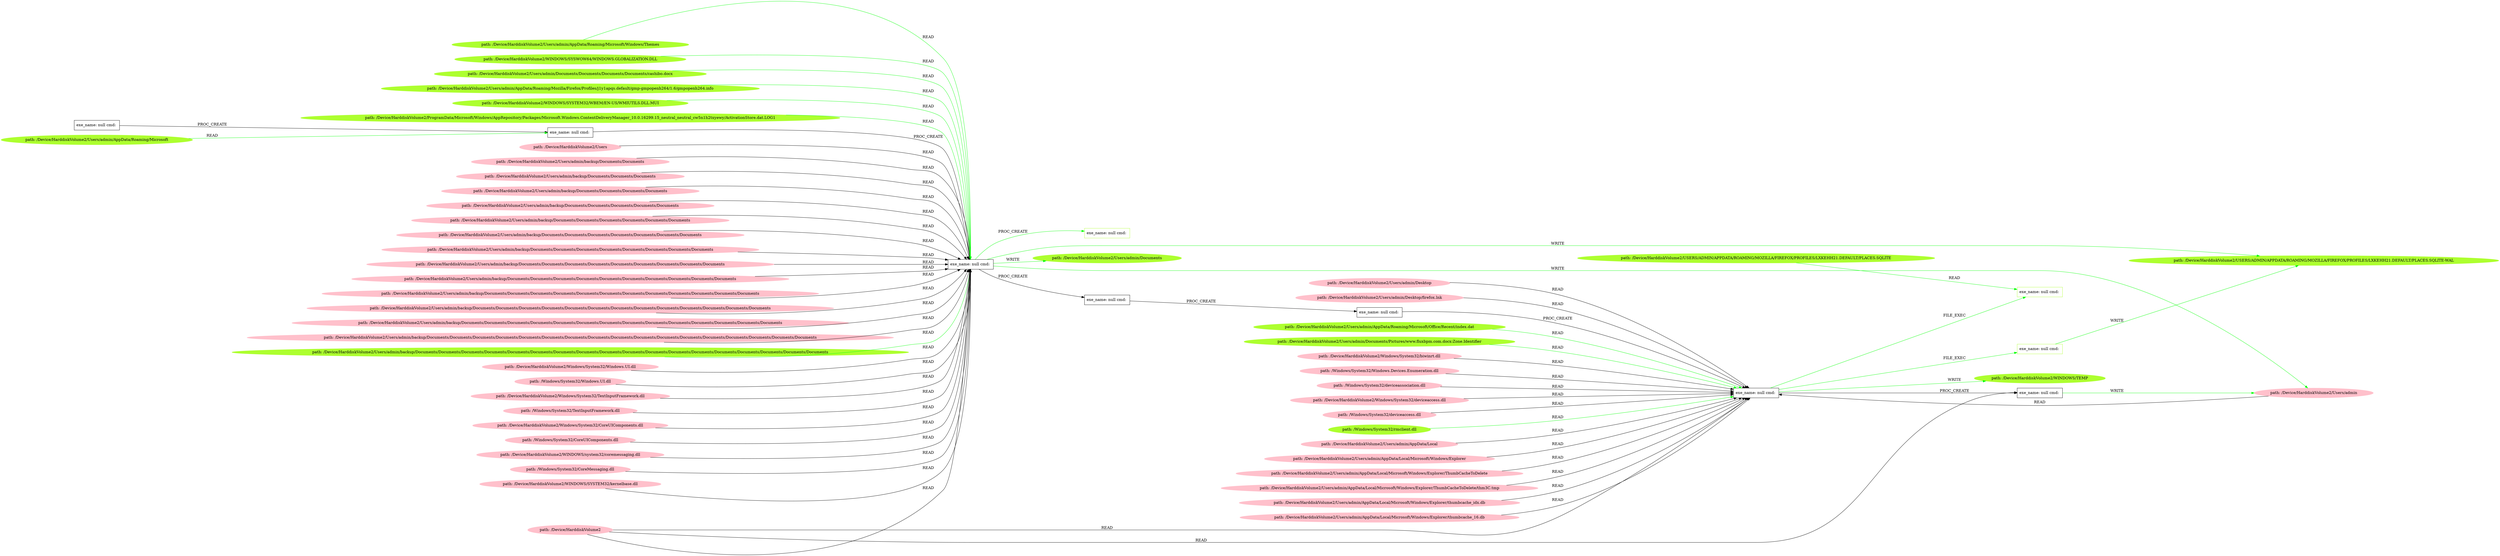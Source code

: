 digraph {
	rankdir=LR
	27 [label="exe_name: null cmd: " color=black shape=box style=solid]
	86 [label="exe_name: null cmd: " color=greenyellow shape=box style=solid]
	27 -> 86 [label=FILE_EXEC color=green]
	27 [label="exe_name: null cmd: " color=black shape=box style=solid]
	88 [label="exe_name: null cmd: " color=greenyellow shape=box style=solid]
	27 -> 88 [label=FILE_EXEC color=green]
	77 [label="path: /Device/HarddiskVolume2/WINDOWS/SYSTEM32/WBEM/EN-US/WMIUTILS.DLL.MUI" color=greenyellow shape=oval style=filled]
	15 [label="exe_name: null cmd: " color=black shape=box style=solid]
	77 -> 15 [label=READ color=green]
	72 [label="path: /Device/HarddiskVolume2/ProgramData/Microsoft/Windows/AppRepository/Packages/Microsoft.Windows.ContentDeliveryManager_10.0.16299.15_neutral_neutral_cw5n1h2txyewy/ActivationStore.dat.LOG1" color=greenyellow shape=oval style=filled]
	15 [label="exe_name: null cmd: " color=black shape=box style=solid]
	72 -> 15 [label=READ color=green]
	26 [label="exe_name: null cmd: " color=black shape=box style=solid]
	16 [label="exe_name: null cmd: " color=black shape=box style=solid]
	26 -> 16 [label=PROC_CREATE color=black]
	16 [label="exe_name: null cmd: " color=black shape=box style=solid]
	15 [label="exe_name: null cmd: " color=black shape=box style=solid]
	16 -> 15 [label=PROC_CREATE color=black]
	63 [label="path: /Device/HarddiskVolume2" color=pink shape=oval style=filled]
	15 [label="exe_name: null cmd: " color=black shape=box style=solid]
	63 -> 15 [label=READ color=black]
	61 [label="path: /Device/HarddiskVolume2/Users" color=pink shape=oval style=filled]
	15 [label="exe_name: null cmd: " color=black shape=box style=solid]
	61 -> 15 [label=READ color=black]
	49 [label="path: /Device/HarddiskVolume2/Users/admin/backup/Documents/Documents" color=pink shape=oval style=filled]
	15 [label="exe_name: null cmd: " color=black shape=box style=solid]
	49 -> 15 [label=READ color=black]
	50 [label="path: /Device/HarddiskVolume2/Users/admin/backup/Documents/Documents/Documents" color=pink shape=oval style=filled]
	15 [label="exe_name: null cmd: " color=black shape=box style=solid]
	50 -> 15 [label=READ color=black]
	38 [label="path: /Device/HarddiskVolume2/Users/admin/backup/Documents/Documents/Documents/Documents" color=pink shape=oval style=filled]
	15 [label="exe_name: null cmd: " color=black shape=box style=solid]
	38 -> 15 [label=READ color=black]
	17 [label="path: /Device/HarddiskVolume2/Users/admin/backup/Documents/Documents/Documents/Documents/Documents" color=pink shape=oval style=filled]
	15 [label="exe_name: null cmd: " color=black shape=box style=solid]
	17 -> 15 [label=READ color=black]
	31 [label="path: /Device/HarddiskVolume2/Users/admin/backup/Documents/Documents/Documents/Documents/Documents/Documents" color=pink shape=oval style=filled]
	15 [label="exe_name: null cmd: " color=black shape=box style=solid]
	31 -> 15 [label=READ color=black]
	46 [label="path: /Device/HarddiskVolume2/Users/admin/backup/Documents/Documents/Documents/Documents/Documents/Documents/Documents" color=pink shape=oval style=filled]
	15 [label="exe_name: null cmd: " color=black shape=box style=solid]
	46 -> 15 [label=READ color=black]
	55 [label="path: /Device/HarddiskVolume2/Users/admin/backup/Documents/Documents/Documents/Documents/Documents/Documents/Documents/Documents" color=pink shape=oval style=filled]
	15 [label="exe_name: null cmd: " color=black shape=box style=solid]
	55 -> 15 [label=READ color=black]
	10 [label="path: /Device/HarddiskVolume2/Users/admin/backup/Documents/Documents/Documents/Documents/Documents/Documents/Documents/Documents/Documents" color=pink shape=oval style=filled]
	15 [label="exe_name: null cmd: " color=black shape=box style=solid]
	10 -> 15 [label=READ color=black]
	59 [label="path: /Device/HarddiskVolume2/Users/admin/backup/Documents/Documents/Documents/Documents/Documents/Documents/Documents/Documents/Documents/Documents" color=pink shape=oval style=filled]
	15 [label="exe_name: null cmd: " color=black shape=box style=solid]
	59 -> 15 [label=READ color=black]
	57 [label="path: /Device/HarddiskVolume2/Users/admin/backup/Documents/Documents/Documents/Documents/Documents/Documents/Documents/Documents/Documents/Documents/Documents/Documents" color=pink shape=oval style=filled]
	15 [label="exe_name: null cmd: " color=black shape=box style=solid]
	57 -> 15 [label=READ color=black]
	44 [label="path: /Device/HarddiskVolume2/Users/admin/backup/Documents/Documents/Documents/Documents/Documents/Documents/Documents/Documents/Documents/Documents/Documents/Documents/Documents" color=pink shape=oval style=filled]
	15 [label="exe_name: null cmd: " color=black shape=box style=solid]
	44 -> 15 [label=READ color=black]
	34 [label="path: /Device/HarddiskVolume2/Users/admin/backup/Documents/Documents/Documents/Documents/Documents/Documents/Documents/Documents/Documents/Documents/Documents/Documents/Documents/Documents" color=pink shape=oval style=filled]
	15 [label="exe_name: null cmd: " color=black shape=box style=solid]
	34 -> 15 [label=READ color=black]
	8 [label="path: /Device/HarddiskVolume2/Users/admin/backup/Documents/Documents/Documents/Documents/Documents/Documents/Documents/Documents/Documents/Documents/Documents/Documents/Documents/Documents/Documents/Documents/Documents" color=pink shape=oval style=filled]
	15 [label="exe_name: null cmd: " color=black shape=box style=solid]
	8 -> 15 [label=READ color=black]
	73 [label="path: /Device/HarddiskVolume2/Users/admin/backup/Documents/Documents/Documents/Documents/Documents/Documents/Documents/Documents/Documents/Documents/Documents/Documents/Documents/Documents/Documents/Documents/Documents/Documents" color=greenyellow shape=oval style=filled]
	15 [label="exe_name: null cmd: " color=black shape=box style=solid]
	73 -> 15 [label=READ color=green]
	42 [label="path: /Device/HarddiskVolume2/Windows/System32/Windows.UI.dll" color=pink shape=oval style=filled]
	15 [label="exe_name: null cmd: " color=black shape=box style=solid]
	42 -> 15 [label=READ color=black]
	40 [label="path: /Windows/System32/Windows.UI.dll" color=pink shape=oval style=filled]
	15 [label="exe_name: null cmd: " color=black shape=box style=solid]
	40 -> 15 [label=READ color=black]
	53 [label="path: /Device/HarddiskVolume2/Windows/System32/TextInputFramework.dll" color=pink shape=oval style=filled]
	15 [label="exe_name: null cmd: " color=black shape=box style=solid]
	53 -> 15 [label=READ color=black]
	54 [label="path: /Windows/System32/TextInputFramework.dll" color=pink shape=oval style=filled]
	15 [label="exe_name: null cmd: " color=black shape=box style=solid]
	54 -> 15 [label=READ color=black]
	3 [label="path: /Device/HarddiskVolume2/Windows/System32/CoreUIComponents.dll" color=pink shape=oval style=filled]
	15 [label="exe_name: null cmd: " color=black shape=box style=solid]
	3 -> 15 [label=READ color=black]
	51 [label="path: /Windows/System32/CoreUIComponents.dll" color=pink shape=oval style=filled]
	15 [label="exe_name: null cmd: " color=black shape=box style=solid]
	51 -> 15 [label=READ color=black]
	19 [label="path: /Device/HarddiskVolume2/WINDOWS/system32/coremessaging.dll" color=pink shape=oval style=filled]
	15 [label="exe_name: null cmd: " color=black shape=box style=solid]
	19 -> 15 [label=READ color=black]
	7 [label="path: /Windows/System32/CoreMessaging.dll" color=pink shape=oval style=filled]
	15 [label="exe_name: null cmd: " color=black shape=box style=solid]
	7 -> 15 [label=READ color=black]
	69 [label="path: /Device/HarddiskVolume2/WINDOWS/SYSTEM32/kernelbase.dll" color=pink shape=oval style=filled]
	15 [label="exe_name: null cmd: " color=black shape=box style=solid]
	69 -> 15 [label=READ color=black]
	15 [label="exe_name: null cmd: " color=black shape=box style=solid]
	13 [label="exe_name: null cmd: " color=black shape=box style=solid]
	15 -> 13 [label=PROC_CREATE color=black]
	13 [label="exe_name: null cmd: " color=black shape=box style=solid]
	29 [label="exe_name: null cmd: " color=black shape=box style=solid]
	13 -> 29 [label=PROC_CREATE color=black]
	29 [label="exe_name: null cmd: " color=black shape=box style=solid]
	27 [label="exe_name: null cmd: " color=black shape=box style=solid]
	29 -> 27 [label=PROC_CREATE color=black]
	23 [label="path: /Device/HarddiskVolume2/Windows/System32/biwinrt.dll" color=pink shape=oval style=filled]
	27 [label="exe_name: null cmd: " color=black shape=box style=solid]
	23 -> 27 [label=READ color=black]
	39 [label="path: /Windows/System32/Windows.Devices.Enumeration.dll" color=pink shape=oval style=filled]
	27 [label="exe_name: null cmd: " color=black shape=box style=solid]
	39 -> 27 [label=READ color=black]
	48 [label="path: /Windows/System32/deviceassociation.dll" color=pink shape=oval style=filled]
	27 [label="exe_name: null cmd: " color=black shape=box style=solid]
	48 -> 27 [label=READ color=black]
	63 [label="path: /Device/HarddiskVolume2" color=pink shape=oval style=filled]
	27 [label="exe_name: null cmd: " color=black shape=box style=solid]
	63 -> 27 [label=READ color=black]
	20 [label="path: /Device/HarddiskVolume2/Windows/System32/deviceaccess.dll" color=pink shape=oval style=filled]
	27 [label="exe_name: null cmd: " color=black shape=box style=solid]
	20 -> 27 [label=READ color=black]
	43 [label="path: /Windows/System32/deviceaccess.dll" color=pink shape=oval style=filled]
	27 [label="exe_name: null cmd: " color=black shape=box style=solid]
	43 -> 27 [label=READ color=black]
	75 [label="path: /Device/HarddiskVolume2/Users/admin/AppData/Roaming/Microsoft/Windows/Themes" color=greenyellow shape=oval style=filled]
	15 [label="exe_name: null cmd: " color=black shape=box style=solid]
	75 -> 15 [label=READ color=green]
	71 [label="path: /Device/HarddiskVolume2/Users/admin/AppData/Roaming/Microsoft" color=greenyellow shape=oval style=filled]
	16 [label="exe_name: null cmd: " color=black shape=box style=solid]
	71 -> 16 [label=READ color=green]
	85 [label="path: /Windows/System32/rmclient.dll" color=greenyellow shape=oval style=filled]
	27 [label="exe_name: null cmd: " color=black shape=box style=solid]
	85 -> 27 [label=READ color=green]
	56 [label="path: /Device/HarddiskVolume2/Users/admin/AppData/Local" color=pink shape=oval style=filled]
	27 [label="exe_name: null cmd: " color=black shape=box style=solid]
	56 -> 27 [label=READ color=black]
	66 [label="path: /Device/HarddiskVolume2/Users/admin" color=pink shape=oval style=filled]
	27 [label="exe_name: null cmd: " color=black shape=box style=solid]
	66 -> 27 [label=READ color=black]
	2 [label="path: /Device/HarddiskVolume2/Users/admin/AppData/Local/Microsoft/Windows/Explorer" color=pink shape=oval style=filled]
	27 [label="exe_name: null cmd: " color=black shape=box style=solid]
	2 -> 27 [label=READ color=black]
	47 [label="path: /Device/HarddiskVolume2/Users/admin/AppData/Local/Microsoft/Windows/Explorer/ThumbCacheToDelete" color=pink shape=oval style=filled]
	27 [label="exe_name: null cmd: " color=black shape=box style=solid]
	47 -> 27 [label=READ color=black]
	35 [label="path: /Device/HarddiskVolume2/Users/admin/AppData/Local/Microsoft/Windows/Explorer/ThumbCacheToDelete/thm3C.tmp" color=pink shape=oval style=filled]
	27 [label="exe_name: null cmd: " color=black shape=box style=solid]
	35 -> 27 [label=READ color=black]
	30 [label="path: /Device/HarddiskVolume2/Users/admin/AppData/Local/Microsoft/Windows/Explorer/thumbcache_idx.db" color=pink shape=oval style=filled]
	27 [label="exe_name: null cmd: " color=black shape=box style=solid]
	30 -> 27 [label=READ color=black]
	58 [label="path: /Device/HarddiskVolume2/Users/admin/AppData/Local/Microsoft/Windows/Explorer/thumbcache_16.db" color=pink shape=oval style=filled]
	27 [label="exe_name: null cmd: " color=black shape=box style=solid]
	58 -> 27 [label=READ color=black]
	4 [label="path: /Device/HarddiskVolume2/Users/admin/Desktop" color=pink shape=oval style=filled]
	27 [label="exe_name: null cmd: " color=black shape=box style=solid]
	4 -> 27 [label=READ color=black]
	5 [label="path: /Device/HarddiskVolume2/Users/admin/Desktop/firefox.lnk" color=pink shape=oval style=filled]
	27 [label="exe_name: null cmd: " color=black shape=box style=solid]
	5 -> 27 [label=READ color=black]
	27 [label="exe_name: null cmd: " color=black shape=box style=solid]
	0 [label="exe_name: null cmd: " color=black shape=box style=solid]
	27 -> 0 [label=PROC_CREATE color=black]
	63 [label="path: /Device/HarddiskVolume2" color=pink shape=oval style=filled]
	0 [label="exe_name: null cmd: " color=black shape=box style=solid]
	63 -> 0 [label=READ color=black]
	27 [label="exe_name: null cmd: " color=black shape=box style=solid]
	84 [label="path: /Device/HarddiskVolume2/WINDOWS/TEMP" color=greenyellow shape=oval style=filled]
	27 -> 84 [label=WRITE color=green]
	79 [label="path: /Device/HarddiskVolume2/WINDOWS/SYSWOW64/WINDOWS.GLOBALIZATION.DLL" color=greenyellow shape=oval style=filled]
	15 [label="exe_name: null cmd: " color=black shape=box style=solid]
	79 -> 15 [label=READ color=green]
	74 [label="path: /Device/HarddiskVolume2/Users/admin/Documents/Documents/Documents/Documents/cashibo.docx" color=greenyellow shape=oval style=filled]
	15 [label="exe_name: null cmd: " color=black shape=box style=solid]
	74 -> 15 [label=READ color=green]
	80 [label="path: /Device/HarddiskVolume2/Users/admin/AppData/Roaming/Mozilla/Firefox/Profiles/j1y1apqs.default/gmp-gmpopenh264/1.6/gmpopenh264.info" color=greenyellow shape=oval style=filled]
	15 [label="exe_name: null cmd: " color=black shape=box style=solid]
	80 -> 15 [label=READ color=green]
	88 [label="exe_name: null cmd: " color=greenyellow shape=box style=solid]
	76 [label="path: /Device/HarddiskVolume2/USERS/ADMIN/APPDATA/ROAMING/MOZILLA/FIREFOX/PROFILES/LXKEHH21.DEFAULT/PLACES.SQLITE-WAL" color=greenyellow shape=oval style=filled]
	88 -> 76 [label=WRITE color=green]
	15 [label="exe_name: null cmd: " color=black shape=box style=solid]
	76 [label="path: /Device/HarddiskVolume2/USERS/ADMIN/APPDATA/ROAMING/MOZILLA/FIREFOX/PROFILES/LXKEHH21.DEFAULT/PLACES.SQLITE-WAL" color=greenyellow shape=oval style=filled]
	15 -> 76 [label=WRITE color=green]
	83 [label="path: /Device/HarddiskVolume2/Users/admin/AppData/Roaming/Microsoft/Office/Recent/index.dat" color=greenyellow shape=oval style=filled]
	27 [label="exe_name: null cmd: " color=black shape=box style=solid]
	83 -> 27 [label=READ color=green]
	15 [label="exe_name: null cmd: " color=black shape=box style=solid]
	78 [label="exe_name: null cmd: " color=greenyellow shape=box style=solid]
	15 -> 78 [label=PROC_CREATE color=green]
	0 [label="exe_name: null cmd: " color=black shape=box style=solid]
	66 [label="path: /Device/HarddiskVolume2/Users/admin" color=pink shape=oval style=filled]
	0 -> 66 [label=WRITE color=green]
	15 [label="exe_name: null cmd: " color=black shape=box style=solid]
	66 [label="path: /Device/HarddiskVolume2/Users/admin" color=pink shape=oval style=filled]
	15 -> 66 [label=WRITE color=green]
	90 [label="path: /Device/HarddiskVolume2/Users/admin/Documents/Pictures/www.fluxbpm.com.docx:Zone.Identifier" color=greenyellow shape=oval style=filled]
	27 [label="exe_name: null cmd: " color=black shape=box style=solid]
	90 -> 27 [label=READ color=green]
	15 [label="exe_name: null cmd: " color=black shape=box style=solid]
	81 [label="path: /Device/HarddiskVolume2/Users/admin/Documents" color=greenyellow shape=oval style=filled]
	15 -> 81 [label=WRITE color=green]
	87 [label="path: /Device/HarddiskVolume2/USERS/ADMIN/APPDATA/ROAMING/MOZILLA/FIREFOX/PROFILES/LXKEHH21.DEFAULT/PLACES.SQLITE" color=greenyellow shape=oval style=filled]
	86 [label="exe_name: null cmd: " color=greenyellow shape=box style=solid]
	87 -> 86 [label=READ color=green]
}
